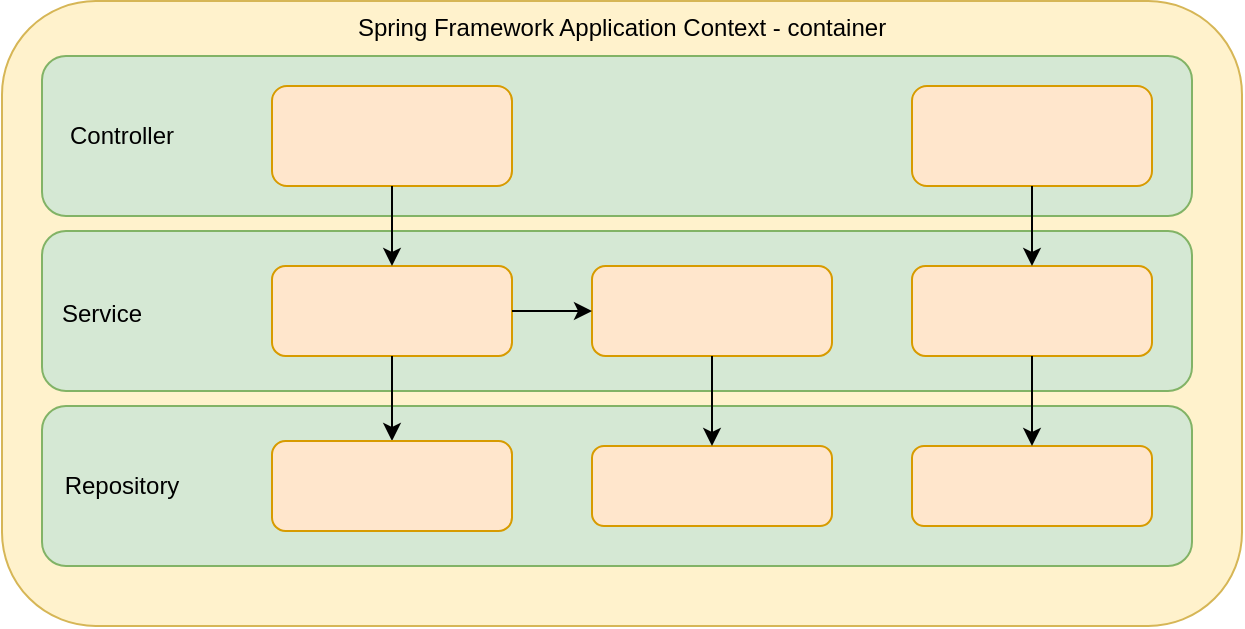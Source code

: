 <mxfile version="12.5.5" type="device"><diagram id="UGFXV5MlnIQt4NSAIEr_" name="Page-1"><mxGraphModel dx="1422" dy="883" grid="1" gridSize="10" guides="1" tooltips="1" connect="1" arrows="1" fold="1" page="1" pageScale="1" pageWidth="827" pageHeight="1169" math="0" shadow="0"><root><mxCell id="0"/><mxCell id="1" parent="0"/><mxCell id="K6ARO1pXvXVNLT3h31ja-1" value="Spring Framework Application Context - container" style="rounded=1;whiteSpace=wrap;html=1;labelPosition=center;verticalLabelPosition=top;align=center;verticalAlign=bottom;spacingTop=0;spacing=-20;fillColor=#fff2cc;strokeColor=#d6b656;" vertex="1" parent="1"><mxGeometry x="170" y="47.5" width="620" height="312.5" as="geometry"/></mxCell><mxCell id="K6ARO1pXvXVNLT3h31ja-27" value="" style="rounded=1;whiteSpace=wrap;html=1;fillColor=#d5e8d4;strokeColor=#82b366;labelPosition=left;verticalLabelPosition=middle;align=right;verticalAlign=middle;spacing=-70;" vertex="1" parent="1"><mxGeometry x="190" y="250" width="575" height="80" as="geometry"/></mxCell><mxCell id="K6ARO1pXvXVNLT3h31ja-22" value="" style="rounded=1;whiteSpace=wrap;html=1;fillColor=#d5e8d4;strokeColor=#82b366;labelPosition=left;verticalLabelPosition=middle;align=right;verticalAlign=middle;spacingLeft=0;spacing=-60;" vertex="1" parent="1"><mxGeometry x="190" y="75" width="575" height="80" as="geometry"/></mxCell><mxCell id="K6ARO1pXvXVNLT3h31ja-23" value="" style="rounded=1;whiteSpace=wrap;html=1;fillColor=#d5e8d4;strokeColor=#82b366;labelPosition=left;verticalLabelPosition=middle;align=right;verticalAlign=middle;spacing=-55;" vertex="1" parent="1"><mxGeometry x="190" y="162.5" width="575" height="80" as="geometry"/></mxCell><mxCell id="K6ARO1pXvXVNLT3h31ja-2" value="" style="rounded=1;whiteSpace=wrap;html=1;fillColor=#ffe6cc;strokeColor=#d79b00;" vertex="1" parent="1"><mxGeometry x="305" y="90" width="120" height="50" as="geometry"/></mxCell><mxCell id="K6ARO1pXvXVNLT3h31ja-3" value="" style="rounded=1;whiteSpace=wrap;html=1;fillColor=#ffe6cc;strokeColor=#d79b00;" vertex="1" parent="1"><mxGeometry x="305" y="180" width="120" height="45" as="geometry"/></mxCell><mxCell id="K6ARO1pXvXVNLT3h31ja-7" value="" style="rounded=1;whiteSpace=wrap;html=1;fillColor=#ffe6cc;strokeColor=#d79b00;" vertex="1" parent="1"><mxGeometry x="465" y="270" width="120" height="40" as="geometry"/></mxCell><mxCell id="K6ARO1pXvXVNLT3h31ja-8" value="" style="rounded=1;whiteSpace=wrap;html=1;fillColor=#ffe6cc;strokeColor=#d79b00;" vertex="1" parent="1"><mxGeometry x="625" y="180" width="120" height="45" as="geometry"/></mxCell><mxCell id="K6ARO1pXvXVNLT3h31ja-9" value="" style="rounded=1;whiteSpace=wrap;html=1;fillColor=#ffe6cc;strokeColor=#d79b00;" vertex="1" parent="1"><mxGeometry x="625" y="270" width="120" height="40" as="geometry"/></mxCell><mxCell id="K6ARO1pXvXVNLT3h31ja-10" value="" style="rounded=1;whiteSpace=wrap;html=1;fillColor=#ffe6cc;strokeColor=#d79b00;" vertex="1" parent="1"><mxGeometry x="625" y="90" width="120" height="50" as="geometry"/></mxCell><mxCell id="K6ARO1pXvXVNLT3h31ja-13" value="" style="endArrow=classic;html=1;exitX=0.5;exitY=1;exitDx=0;exitDy=0;entryX=0.5;entryY=0;entryDx=0;entryDy=0;" edge="1" parent="1" source="K6ARO1pXvXVNLT3h31ja-2" target="K6ARO1pXvXVNLT3h31ja-3"><mxGeometry width="50" height="50" relative="1" as="geometry"><mxPoint x="265" y="400" as="sourcePoint"/><mxPoint x="315" y="350" as="targetPoint"/></mxGeometry></mxCell><mxCell id="K6ARO1pXvXVNLT3h31ja-14" value="" style="endArrow=classic;html=1;exitX=0.5;exitY=1;exitDx=0;exitDy=0;entryX=0.5;entryY=0;entryDx=0;entryDy=0;" edge="1" parent="1" source="K6ARO1pXvXVNLT3h31ja-3" target="K6ARO1pXvXVNLT3h31ja-16"><mxGeometry width="50" height="50" relative="1" as="geometry"><mxPoint x="375" y="150" as="sourcePoint"/><mxPoint x="365" y="250" as="targetPoint"/></mxGeometry></mxCell><mxCell id="K6ARO1pXvXVNLT3h31ja-16" value="" style="rounded=1;whiteSpace=wrap;html=1;fillColor=#ffe6cc;strokeColor=#d79b00;" vertex="1" parent="1"><mxGeometry x="305" y="267.5" width="120" height="45" as="geometry"/></mxCell><mxCell id="K6ARO1pXvXVNLT3h31ja-17" value="" style="rounded=1;whiteSpace=wrap;html=1;fillColor=#ffe6cc;strokeColor=#d79b00;" vertex="1" parent="1"><mxGeometry x="465" y="180" width="120" height="45" as="geometry"/></mxCell><mxCell id="K6ARO1pXvXVNLT3h31ja-18" value="" style="endArrow=classic;html=1;exitX=0.5;exitY=1;exitDx=0;exitDy=0;entryX=0.5;entryY=0;entryDx=0;entryDy=0;" edge="1" parent="1" source="K6ARO1pXvXVNLT3h31ja-17" target="K6ARO1pXvXVNLT3h31ja-7"><mxGeometry width="50" height="50" relative="1" as="geometry"><mxPoint x="375" y="150" as="sourcePoint"/><mxPoint x="375" y="190" as="targetPoint"/></mxGeometry></mxCell><mxCell id="K6ARO1pXvXVNLT3h31ja-19" value="" style="endArrow=classic;html=1;exitX=0.5;exitY=1;exitDx=0;exitDy=0;entryX=0.5;entryY=0;entryDx=0;entryDy=0;" edge="1" parent="1" source="K6ARO1pXvXVNLT3h31ja-10" target="K6ARO1pXvXVNLT3h31ja-8"><mxGeometry width="50" height="50" relative="1" as="geometry"><mxPoint x="385" y="160" as="sourcePoint"/><mxPoint x="385" y="200" as="targetPoint"/></mxGeometry></mxCell><mxCell id="K6ARO1pXvXVNLT3h31ja-20" value="" style="endArrow=classic;html=1;exitX=0.5;exitY=1;exitDx=0;exitDy=0;" edge="1" parent="1" source="K6ARO1pXvXVNLT3h31ja-8" target="K6ARO1pXvXVNLT3h31ja-9"><mxGeometry width="50" height="50" relative="1" as="geometry"><mxPoint x="395" y="170" as="sourcePoint"/><mxPoint x="395" y="210" as="targetPoint"/></mxGeometry></mxCell><mxCell id="K6ARO1pXvXVNLT3h31ja-21" value="" style="endArrow=classic;html=1;exitX=1;exitY=0.5;exitDx=0;exitDy=0;entryX=0;entryY=0.5;entryDx=0;entryDy=0;" edge="1" parent="1" source="K6ARO1pXvXVNLT3h31ja-3" target="K6ARO1pXvXVNLT3h31ja-17"><mxGeometry width="50" height="50" relative="1" as="geometry"><mxPoint x="375" y="150" as="sourcePoint"/><mxPoint x="375" y="190" as="targetPoint"/></mxGeometry></mxCell><mxCell id="K6ARO1pXvXVNLT3h31ja-28" value="Controller" style="text;html=1;strokeColor=none;fillColor=none;align=center;verticalAlign=middle;whiteSpace=wrap;rounded=0;" vertex="1" parent="1"><mxGeometry x="210" y="105" width="40" height="20" as="geometry"/></mxCell><mxCell id="K6ARO1pXvXVNLT3h31ja-29" value="&lt;div&gt;Service&lt;/div&gt;" style="text;html=1;strokeColor=none;fillColor=none;align=center;verticalAlign=middle;whiteSpace=wrap;rounded=0;" vertex="1" parent="1"><mxGeometry x="200" y="193.75" width="40" height="20" as="geometry"/></mxCell><mxCell id="K6ARO1pXvXVNLT3h31ja-30" value="Repository" style="text;html=1;strokeColor=none;fillColor=none;align=center;verticalAlign=middle;whiteSpace=wrap;rounded=0;" vertex="1" parent="1"><mxGeometry x="210" y="280" width="40" height="20" as="geometry"/></mxCell></root></mxGraphModel></diagram></mxfile>